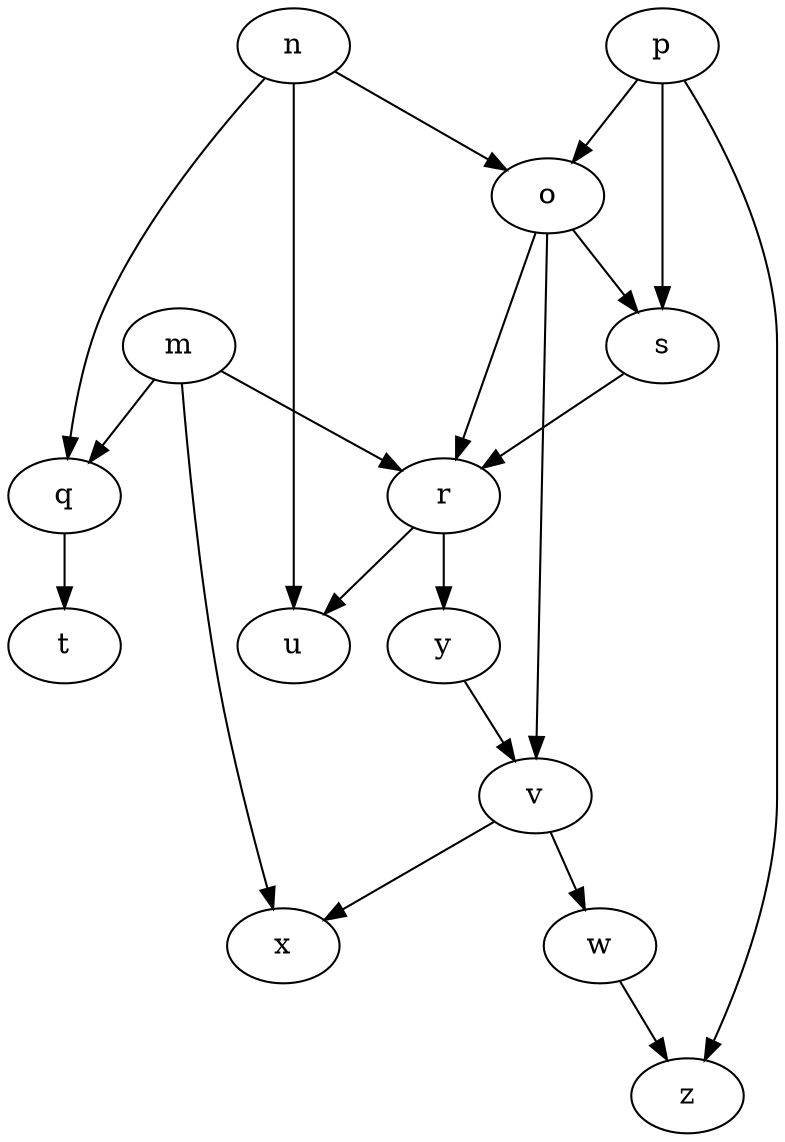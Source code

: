 Digraph {

m [label="m"];
n [label="n"];
o [label="o"];
p [label="p"];
q [label="q"];
r [label="r"];
s [label="s"];
t [label="t"];
u [label="u"];
v [label="v"];
w [label="w"];
x [label="x"];
y [label="y"];
z [label="z"];

m->q;
m->r;
m->x;

n->o;
n->q;
n->u;

o->r;
o->s;
o->v;

p->o;
p->s;
p->z;

q->t;

r->u;
r->y;

s->r;

v->w;
v->x;

w->z;

y->v;
}
